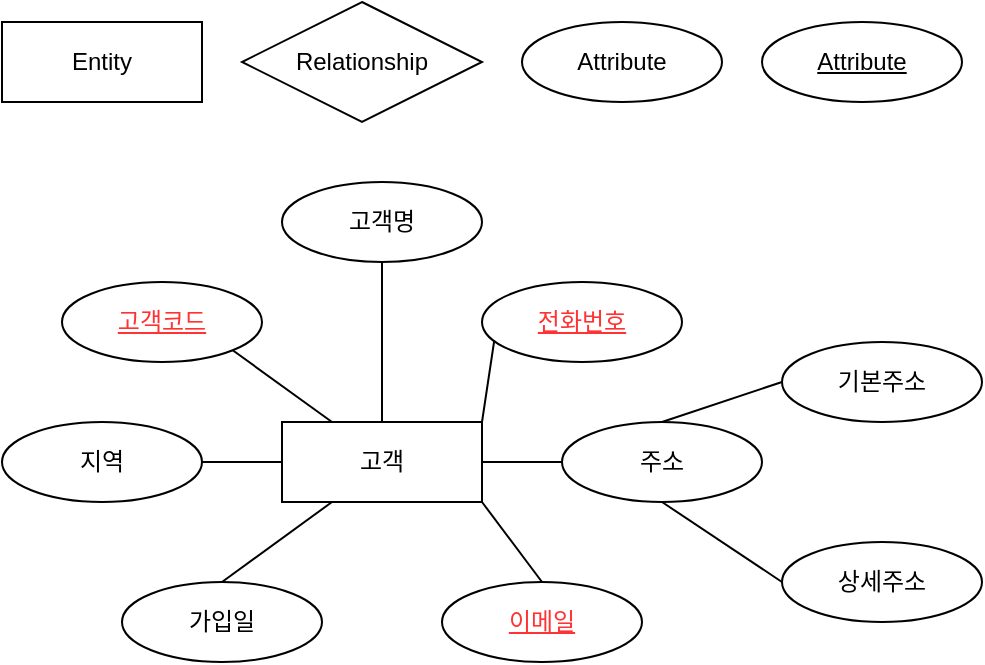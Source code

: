<mxfile version="26.0.6">
  <diagram name="페이지-1" id="-xtLgO2PcXnTyQ5vWtSQ">
    <mxGraphModel dx="1304" dy="673" grid="1" gridSize="10" guides="1" tooltips="1" connect="1" arrows="1" fold="1" page="1" pageScale="1" pageWidth="827" pageHeight="1169" math="0" shadow="0">
      <root>
        <mxCell id="0" />
        <mxCell id="1" parent="0" />
        <mxCell id="O5E9trVL0wEcCihPlBu--1" value="Entity" style="whiteSpace=wrap;html=1;align=center;" vertex="1" parent="1">
          <mxGeometry x="40" y="80" width="100" height="40" as="geometry" />
        </mxCell>
        <mxCell id="O5E9trVL0wEcCihPlBu--2" value="Relationship" style="shape=rhombus;perimeter=rhombusPerimeter;whiteSpace=wrap;html=1;align=center;" vertex="1" parent="1">
          <mxGeometry x="160" y="70" width="120" height="60" as="geometry" />
        </mxCell>
        <mxCell id="O5E9trVL0wEcCihPlBu--3" value="Attribute" style="ellipse;whiteSpace=wrap;html=1;align=center;" vertex="1" parent="1">
          <mxGeometry x="300" y="80" width="100" height="40" as="geometry" />
        </mxCell>
        <mxCell id="O5E9trVL0wEcCihPlBu--4" value="Attribute" style="ellipse;whiteSpace=wrap;html=1;align=center;fontStyle=4;" vertex="1" parent="1">
          <mxGeometry x="420" y="80" width="100" height="40" as="geometry" />
        </mxCell>
        <mxCell id="O5E9trVL0wEcCihPlBu--47" value="고객" style="whiteSpace=wrap;html=1;align=center;" vertex="1" parent="1">
          <mxGeometry x="180" y="280" width="100" height="40" as="geometry" />
        </mxCell>
        <mxCell id="O5E9trVL0wEcCihPlBu--48" value="&lt;font style=&quot;color: rgb(255, 51, 51);&quot;&gt;&lt;u&gt;고객코드&lt;/u&gt;&lt;/font&gt;" style="ellipse;whiteSpace=wrap;html=1;align=center;" vertex="1" parent="1">
          <mxGeometry x="70" y="210" width="100" height="40" as="geometry" />
        </mxCell>
        <mxCell id="O5E9trVL0wEcCihPlBu--49" value="고객명" style="ellipse;whiteSpace=wrap;html=1;align=center;" vertex="1" parent="1">
          <mxGeometry x="180" y="160" width="100" height="40" as="geometry" />
        </mxCell>
        <mxCell id="O5E9trVL0wEcCihPlBu--50" value="&lt;font style=&quot;color: rgb(255, 51, 51);&quot;&gt;&lt;u&gt;전화번호&lt;/u&gt;&lt;/font&gt;" style="ellipse;whiteSpace=wrap;html=1;align=center;" vertex="1" parent="1">
          <mxGeometry x="280" y="210" width="100" height="40" as="geometry" />
        </mxCell>
        <mxCell id="O5E9trVL0wEcCihPlBu--51" value="&lt;font style=&quot;color: rgb(255, 51, 51);&quot;&gt;&lt;u&gt;이메일&lt;/u&gt;&lt;/font&gt;" style="ellipse;whiteSpace=wrap;html=1;align=center;" vertex="1" parent="1">
          <mxGeometry x="260" y="360" width="100" height="40" as="geometry" />
        </mxCell>
        <mxCell id="O5E9trVL0wEcCihPlBu--52" value="주소" style="ellipse;whiteSpace=wrap;html=1;align=center;" vertex="1" parent="1">
          <mxGeometry x="320" y="280" width="100" height="40" as="geometry" />
        </mxCell>
        <mxCell id="O5E9trVL0wEcCihPlBu--53" value="가입일" style="ellipse;whiteSpace=wrap;html=1;align=center;" vertex="1" parent="1">
          <mxGeometry x="100" y="360" width="100" height="40" as="geometry" />
        </mxCell>
        <mxCell id="O5E9trVL0wEcCihPlBu--54" value="지역" style="ellipse;whiteSpace=wrap;html=1;align=center;" vertex="1" parent="1">
          <mxGeometry x="40" y="280" width="100" height="40" as="geometry" />
        </mxCell>
        <mxCell id="O5E9trVL0wEcCihPlBu--55" value="" style="endArrow=none;html=1;rounded=0;entryX=0.5;entryY=1;entryDx=0;entryDy=0;exitX=0.5;exitY=0;exitDx=0;exitDy=0;" edge="1" parent="1" source="O5E9trVL0wEcCihPlBu--47" target="O5E9trVL0wEcCihPlBu--49">
          <mxGeometry relative="1" as="geometry">
            <mxPoint x="240" y="280" as="sourcePoint" />
            <mxPoint x="400" y="280" as="targetPoint" />
          </mxGeometry>
        </mxCell>
        <mxCell id="O5E9trVL0wEcCihPlBu--57" value="" style="endArrow=none;html=1;rounded=0;entryX=0.25;entryY=1;entryDx=0;entryDy=0;exitX=0.5;exitY=0;exitDx=0;exitDy=0;" edge="1" parent="1" source="O5E9trVL0wEcCihPlBu--53" target="O5E9trVL0wEcCihPlBu--47">
          <mxGeometry relative="1" as="geometry">
            <mxPoint x="230" y="400" as="sourcePoint" />
            <mxPoint x="229.62" y="320" as="targetPoint" />
          </mxGeometry>
        </mxCell>
        <mxCell id="O5E9trVL0wEcCihPlBu--59" value="" style="endArrow=none;html=1;rounded=0;entryX=0.061;entryY=0.736;entryDx=0;entryDy=0;exitX=1;exitY=0;exitDx=0;exitDy=0;entryPerimeter=0;" edge="1" parent="1" source="O5E9trVL0wEcCihPlBu--47" target="O5E9trVL0wEcCihPlBu--50">
          <mxGeometry relative="1" as="geometry">
            <mxPoint x="240" y="290" as="sourcePoint" />
            <mxPoint x="240" y="210" as="targetPoint" />
          </mxGeometry>
        </mxCell>
        <mxCell id="O5E9trVL0wEcCihPlBu--61" value="" style="endArrow=none;html=1;rounded=0;entryX=0.5;entryY=0;entryDx=0;entryDy=0;exitX=1;exitY=1;exitDx=0;exitDy=0;" edge="1" parent="1" source="O5E9trVL0wEcCihPlBu--47" target="O5E9trVL0wEcCihPlBu--51">
          <mxGeometry relative="1" as="geometry">
            <mxPoint x="265" y="290" as="sourcePoint" />
            <mxPoint x="330" y="250" as="targetPoint" />
          </mxGeometry>
        </mxCell>
        <mxCell id="O5E9trVL0wEcCihPlBu--63" value="" style="endArrow=none;html=1;rounded=0;entryX=0.25;entryY=0;entryDx=0;entryDy=0;exitX=1;exitY=1;exitDx=0;exitDy=0;" edge="1" parent="1" source="O5E9trVL0wEcCihPlBu--48" target="O5E9trVL0wEcCihPlBu--47">
          <mxGeometry relative="1" as="geometry">
            <mxPoint x="130" y="310" as="sourcePoint" />
            <mxPoint x="195" y="270" as="targetPoint" />
          </mxGeometry>
        </mxCell>
        <mxCell id="O5E9trVL0wEcCihPlBu--65" value="" style="endArrow=none;html=1;rounded=0;exitX=1;exitY=0.5;exitDx=0;exitDy=0;entryX=0;entryY=0.5;entryDx=0;entryDy=0;" edge="1" parent="1" source="O5E9trVL0wEcCihPlBu--54" target="O5E9trVL0wEcCihPlBu--47">
          <mxGeometry relative="1" as="geometry">
            <mxPoint x="140" y="250" as="sourcePoint" />
            <mxPoint x="180" y="320" as="targetPoint" />
          </mxGeometry>
        </mxCell>
        <mxCell id="O5E9trVL0wEcCihPlBu--68" value="" style="endArrow=none;html=1;rounded=0;entryX=0;entryY=0.5;entryDx=0;entryDy=0;exitX=1;exitY=0.5;exitDx=0;exitDy=0;" edge="1" parent="1" source="O5E9trVL0wEcCihPlBu--47" target="O5E9trVL0wEcCihPlBu--52">
          <mxGeometry relative="1" as="geometry">
            <mxPoint x="290" y="290" as="sourcePoint" />
            <mxPoint x="336" y="249" as="targetPoint" />
          </mxGeometry>
        </mxCell>
        <mxCell id="O5E9trVL0wEcCihPlBu--70" value="기본주소" style="ellipse;whiteSpace=wrap;html=1;align=center;" vertex="1" parent="1">
          <mxGeometry x="430" y="240" width="100" height="40" as="geometry" />
        </mxCell>
        <mxCell id="O5E9trVL0wEcCihPlBu--71" value="상세주소" style="ellipse;whiteSpace=wrap;html=1;align=center;" vertex="1" parent="1">
          <mxGeometry x="430" y="340" width="100" height="40" as="geometry" />
        </mxCell>
        <mxCell id="O5E9trVL0wEcCihPlBu--72" value="" style="endArrow=none;html=1;rounded=0;entryX=0;entryY=0.5;entryDx=0;entryDy=0;exitX=0.5;exitY=0;exitDx=0;exitDy=0;" edge="1" parent="1" source="O5E9trVL0wEcCihPlBu--52" target="O5E9trVL0wEcCihPlBu--70">
          <mxGeometry relative="1" as="geometry">
            <mxPoint x="400" y="249.44" as="sourcePoint" />
            <mxPoint x="480" y="249.44" as="targetPoint" />
          </mxGeometry>
        </mxCell>
        <mxCell id="O5E9trVL0wEcCihPlBu--73" value="" style="endArrow=none;html=1;rounded=0;entryX=0;entryY=0.5;entryDx=0;entryDy=0;exitX=0.5;exitY=1;exitDx=0;exitDy=0;" edge="1" parent="1" source="O5E9trVL0wEcCihPlBu--52" target="O5E9trVL0wEcCihPlBu--71">
          <mxGeometry relative="1" as="geometry">
            <mxPoint x="420" y="290" as="sourcePoint" />
            <mxPoint x="490" y="259.44" as="targetPoint" />
          </mxGeometry>
        </mxCell>
      </root>
    </mxGraphModel>
  </diagram>
</mxfile>
